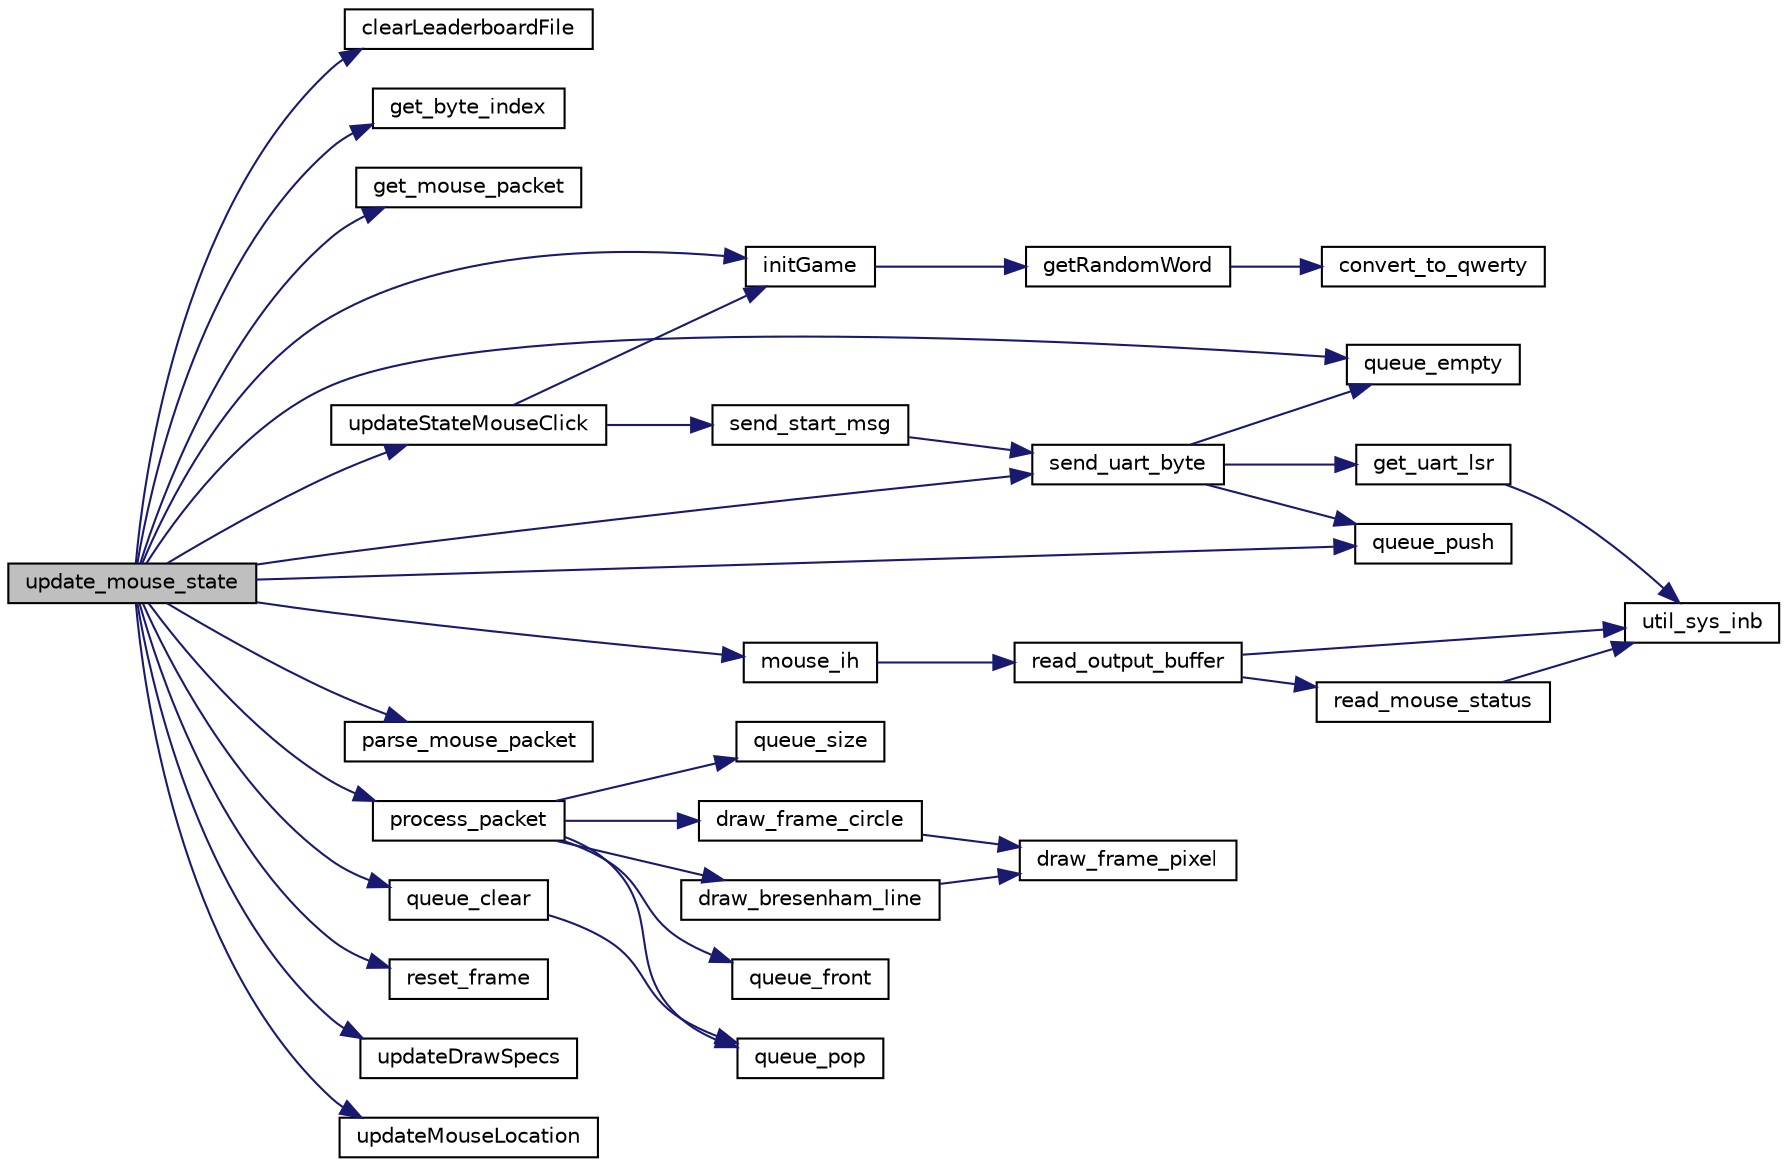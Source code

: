 digraph "update_mouse_state"
{
 // LATEX_PDF_SIZE
  edge [fontname="Helvetica",fontsize="10",labelfontname="Helvetica",labelfontsize="10"];
  node [fontname="Helvetica",fontsize="10",shape=record];
  rankdir="LR";
  Node1 [label="update_mouse_state",height=0.2,width=0.4,color="black", fillcolor="grey75", style="filled", fontcolor="black",tooltip="Updates the mouse state."];
  Node1 -> Node2 [color="midnightblue",fontsize="10",style="solid"];
  Node2 [label="clearLeaderboardFile",height=0.2,width=0.4,color="black", fillcolor="white", style="filled",URL="$model_8c.html#a13e3730ab86648c07aff994fa89da560",tooltip="Clears the leaderboard file."];
  Node1 -> Node3 [color="midnightblue",fontsize="10",style="solid"];
  Node3 [label="get_byte_index",height=0.2,width=0.4,color="black", fillcolor="white", style="filled",URL="$mouse_8c.html#adee0fb0108f63963e68ed970d0dc6232",tooltip="Retrieves the byte index."];
  Node1 -> Node4 [color="midnightblue",fontsize="10",style="solid"];
  Node4 [label="get_mouse_packet",height=0.2,width=0.4,color="black", fillcolor="white", style="filled",URL="$mouse_8c.html#adda4f2e1a4411b3f99eb0b2b2d9a129c",tooltip="Retrieves the mouse packet."];
  Node1 -> Node5 [color="midnightblue",fontsize="10",style="solid"];
  Node5 [label="initGame",height=0.2,width=0.4,color="black", fillcolor="white", style="filled",URL="$model_8c.html#a486f7b71aa892de0f05c6187647613b9",tooltip=" "];
  Node5 -> Node6 [color="midnightblue",fontsize="10",style="solid"];
  Node6 [label="getRandomWord",height=0.2,width=0.4,color="black", fillcolor="white", style="filled",URL="$model_8c.html#a7d2c8c148e87c6ac0ea00e1b17747bf4",tooltip="Gets a random word for the game."];
  Node6 -> Node7 [color="midnightblue",fontsize="10",style="solid"];
  Node7 [label="convert_to_qwerty",height=0.2,width=0.4,color="black", fillcolor="white", style="filled",URL="$model_8c.html#ac54ddc9eede93d25d5a7010e239ecc0a",tooltip="Converts a string to QWERTY format."];
  Node1 -> Node8 [color="midnightblue",fontsize="10",style="solid"];
  Node8 [label="mouse_ih",height=0.2,width=0.4,color="black", fillcolor="white", style="filled",URL="$mouse_8c.html#a210374b50462acdedab00df64d5cea3c",tooltip="Mouse interrupt handler."];
  Node8 -> Node9 [color="midnightblue",fontsize="10",style="solid"];
  Node9 [label="read_output_buffer",height=0.2,width=0.4,color="black", fillcolor="white", style="filled",URL="$kbc_8c.html#a89bb4f28926b1437d023deda57a7e350",tooltip="Reads the output buffer of the mouse."];
  Node9 -> Node10 [color="midnightblue",fontsize="10",style="solid"];
  Node10 [label="read_mouse_status",height=0.2,width=0.4,color="black", fillcolor="white", style="filled",URL="$kbc_8c.html#a05ba0954260bbefa9d8abb7715d5c252",tooltip="Reads the mouse status."];
  Node10 -> Node11 [color="midnightblue",fontsize="10",style="solid"];
  Node11 [label="util_sys_inb",height=0.2,width=0.4,color="black", fillcolor="white", style="filled",URL="$utils_8c.html#a79a031a8611f5b2d6afa4158e92b0fb4",tooltip="Reads a byte from the specified port."];
  Node9 -> Node11 [color="midnightblue",fontsize="10",style="solid"];
  Node1 -> Node12 [color="midnightblue",fontsize="10",style="solid"];
  Node12 [label="parse_mouse_packet",height=0.2,width=0.4,color="black", fillcolor="white", style="filled",URL="$mouse_8c.html#ab3fb94ea1cb0f0bf5f865cdd4a12a77f",tooltip="Parses the mouse packet."];
  Node1 -> Node13 [color="midnightblue",fontsize="10",style="solid"];
  Node13 [label="process_packet",height=0.2,width=0.4,color="black", fillcolor="white", style="filled",URL="$base__frame_8c.html#a1e165abcb00cf1ab25eb043ae85ab8f8",tooltip="Processes a packet with the specified color and radius."];
  Node13 -> Node14 [color="midnightblue",fontsize="10",style="solid"];
  Node14 [label="draw_bresenham_line",height=0.2,width=0.4,color="black", fillcolor="white", style="filled",URL="$base__frame_8c.html#a22d65fbf80bd282c6b4ec1765c1ea180",tooltip="Draws a line using Bresenham's algorithm with the specified positions, color, and thickness in the fr..."];
  Node14 -> Node15 [color="midnightblue",fontsize="10",style="solid"];
  Node15 [label="draw_frame_pixel",height=0.2,width=0.4,color="black", fillcolor="white", style="filled",URL="$base__frame_8c.html#abd6b092940e72f501885017f6c18febd",tooltip="Draws a pixel with the specified color at the given coordinates in the frame buffer."];
  Node13 -> Node16 [color="midnightblue",fontsize="10",style="solid"];
  Node16 [label="draw_frame_circle",height=0.2,width=0.4,color="black", fillcolor="white", style="filled",URL="$base__frame_8c.html#a9d6dd219f82794bf17103d63a15978f6",tooltip="Draws a circle with the specified position, thickness, and color in the frame buffer."];
  Node16 -> Node15 [color="midnightblue",fontsize="10",style="solid"];
  Node13 -> Node17 [color="midnightblue",fontsize="10",style="solid"];
  Node17 [label="queue_front",height=0.2,width=0.4,color="black", fillcolor="white", style="filled",URL="$queue_8c.html#ae5deb426b6bdc798397e6ea5a5dbba21",tooltip="Get the data at the front of the queue."];
  Node13 -> Node18 [color="midnightblue",fontsize="10",style="solid"];
  Node18 [label="queue_pop",height=0.2,width=0.4,color="black", fillcolor="white", style="filled",URL="$queue_8c.html#a3c40fc97d1bbe72d200d5a8af0667da0",tooltip="Pop the front element from the queue."];
  Node13 -> Node19 [color="midnightblue",fontsize="10",style="solid"];
  Node19 [label="queue_size",height=0.2,width=0.4,color="black", fillcolor="white", style="filled",URL="$queue_8c.html#afbf36f2936d224adc3a32b0f6444e240",tooltip="Get the size of the queue."];
  Node1 -> Node20 [color="midnightblue",fontsize="10",style="solid"];
  Node20 [label="queue_clear",height=0.2,width=0.4,color="black", fillcolor="white", style="filled",URL="$queue_8c.html#af7636a66c1fc3bd7df7bcaaa8bfea879",tooltip="Clear the queue, removing all elements."];
  Node20 -> Node18 [color="midnightblue",fontsize="10",style="solid"];
  Node1 -> Node21 [color="midnightblue",fontsize="10",style="solid"];
  Node21 [label="queue_empty",height=0.2,width=0.4,color="black", fillcolor="white", style="filled",URL="$queue_8c.html#a85a67096df58b6a7eb887ebc5e5b99a3",tooltip="Check if the queue is empty."];
  Node1 -> Node22 [color="midnightblue",fontsize="10",style="solid"];
  Node22 [label="queue_push",height=0.2,width=0.4,color="black", fillcolor="white", style="filled",URL="$queue_8c.html#a23b231a08984555379fb52f40c4a5e78",tooltip="Push data into the queue."];
  Node1 -> Node23 [color="midnightblue",fontsize="10",style="solid"];
  Node23 [label="reset_frame",height=0.2,width=0.4,color="black", fillcolor="white", style="filled",URL="$base__frame_8c.html#a0ca68dd8848dc3ffa75fcf6c6dc7d168",tooltip="Resets the frame buffer."];
  Node1 -> Node24 [color="midnightblue",fontsize="10",style="solid"];
  Node24 [label="send_uart_byte",height=0.2,width=0.4,color="black", fillcolor="white", style="filled",URL="$ser__port_8c.html#ad97974a71447aab4827aa2ba775d9924",tooltip="Sends a byte via UART."];
  Node24 -> Node25 [color="midnightblue",fontsize="10",style="solid"];
  Node25 [label="get_uart_lsr",height=0.2,width=0.4,color="black", fillcolor="white", style="filled",URL="$ser__port_8c.html#a0894779789486489e6af7f5780af9f56",tooltip="Retrieves the value of the LSR (Line Status Register) of the UART."];
  Node25 -> Node11 [color="midnightblue",fontsize="10",style="solid"];
  Node24 -> Node21 [color="midnightblue",fontsize="10",style="solid"];
  Node24 -> Node22 [color="midnightblue",fontsize="10",style="solid"];
  Node1 -> Node26 [color="midnightblue",fontsize="10",style="solid"];
  Node26 [label="updateDrawSpecs",height=0.2,width=0.4,color="black", fillcolor="white", style="filled",URL="$mouse_8c.html#ab10fe5827fe8302ce31822697442fe5c",tooltip="Updates the drawing specifications (color and radius) for the mouse."];
  Node1 -> Node27 [color="midnightblue",fontsize="10",style="solid"];
  Node27 [label="updateMouseLocation",height=0.2,width=0.4,color="black", fillcolor="white", style="filled",URL="$mouse_8c.html#a3dc118b68fd6b09e1a673f7e273e0dab",tooltip="Updates the mouse location."];
  Node1 -> Node28 [color="midnightblue",fontsize="10",style="solid"];
  Node28 [label="updateStateMouseClick",height=0.2,width=0.4,color="black", fillcolor="white", style="filled",URL="$model_8c.html#ad407bbb0ed8ebc2c5bc3434a6757ebd5",tooltip="Updates the state on mouse click."];
  Node28 -> Node5 [color="midnightblue",fontsize="10",style="solid"];
  Node28 -> Node29 [color="midnightblue",fontsize="10",style="solid"];
  Node29 [label="send_start_msg",height=0.2,width=0.4,color="black", fillcolor="white", style="filled",URL="$ser__port_8c.html#ad8d905410a112e49f764b3946c202e2a",tooltip="Sends a start message via UART."];
  Node29 -> Node24 [color="midnightblue",fontsize="10",style="solid"];
}
